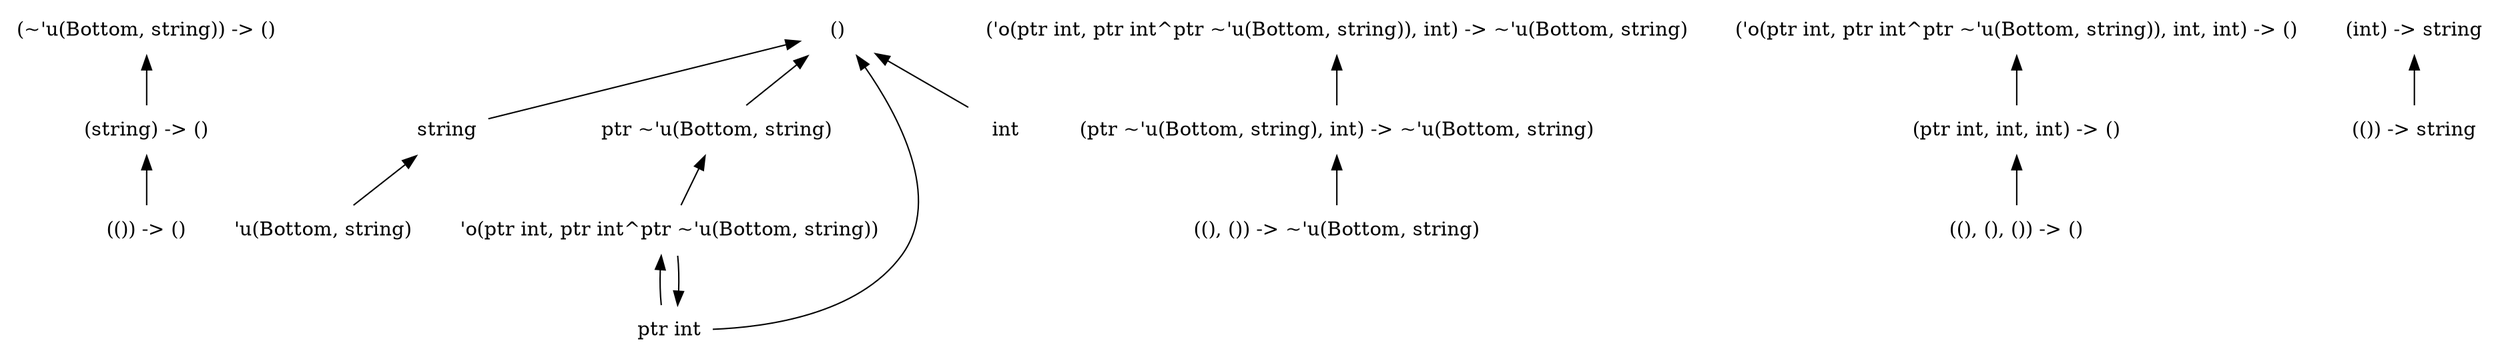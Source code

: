 digraph order {
  graph [
    size = "30,10"
    ];
  node [
    shape = none
    ];
  edge [
    dir = back
    ];
  "(string) -> ()"
  "(()) -> ()"
  "string"
  "('o(ptr int, ptr int^ptr ~'u(Bottom, string)), int) -> ~'u(Bottom, string)"
  "((), ()) -> ~'u(Bottom, string)"
  "(ptr ~'u(Bottom, string), int) -> ~'u(Bottom, string)"
  "'u(Bottom, string)"
  "ptr ~'u(Bottom, string)"
  "(ptr int, int, int) -> ()"
  "()"
  "'o(ptr int, ptr int^ptr ~'u(Bottom, string))"
  "ptr int"
  "((), (), ()) -> ()"
  "(()) -> string"
  "(~'u(Bottom, string)) -> ()"
  "(int) -> string"
  "('o(ptr int, ptr int^ptr ~'u(Bottom, string)), int, int) -> ()"
  "int"
  "(string) -> ()" -> "(()) -> ()"
  "string" -> "'u(Bottom, string)"
  "('o(ptr int, ptr int^ptr ~'u(Bottom, string)), int) -> ~'u(Bottom, string)" -> "(ptr ~'u(Bottom, string), int) -> ~'u(Bottom, string)"
  "ptr int" -> "'o(ptr int, ptr int^ptr ~'u(Bottom, string))"
  "(~'u(Bottom, string)) -> ()" -> "(string) -> ()"
  "(ptr ~'u(Bottom, string), int) -> ~'u(Bottom, string)" -> "((), ()) -> ~'u(Bottom, string)"
  "(int) -> string" -> "(()) -> string"
  "('o(ptr int, ptr int^ptr ~'u(Bottom, string)), int, int) -> ()" -> "(ptr int, int, int) -> ()"
  "ptr ~'u(Bottom, string)" -> "'o(ptr int, ptr int^ptr ~'u(Bottom, string))"
  "(ptr int, int, int) -> ()" -> "((), (), ()) -> ()"
  "()" -> "string"
  "()" -> "ptr ~'u(Bottom, string)"
  "()" -> "ptr int"
  "()" -> "int"
  "'o(ptr int, ptr int^ptr ~'u(Bottom, string))" -> "ptr int"
}